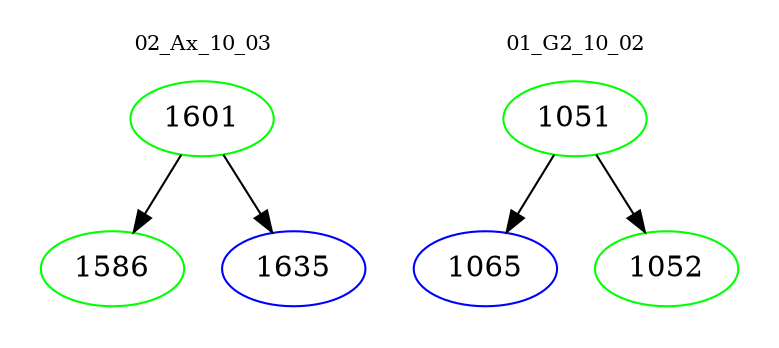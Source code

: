 digraph{
subgraph cluster_0 {
color = white
label = "02_Ax_10_03";
fontsize=10;
T0_1601 [label="1601", color="green"]
T0_1601 -> T0_1586 [color="black"]
T0_1586 [label="1586", color="green"]
T0_1601 -> T0_1635 [color="black"]
T0_1635 [label="1635", color="blue"]
}
subgraph cluster_1 {
color = white
label = "01_G2_10_02";
fontsize=10;
T1_1051 [label="1051", color="green"]
T1_1051 -> T1_1065 [color="black"]
T1_1065 [label="1065", color="blue"]
T1_1051 -> T1_1052 [color="black"]
T1_1052 [label="1052", color="green"]
}
}
